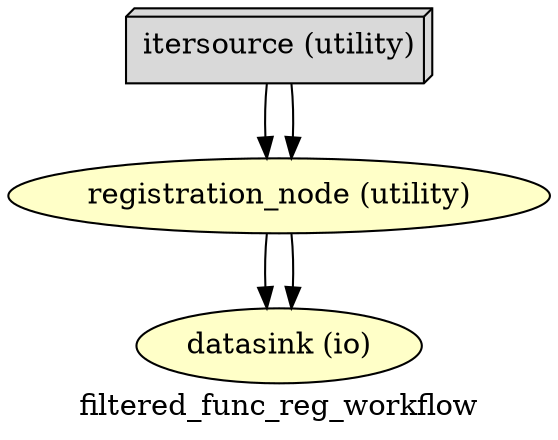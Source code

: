 digraph filtered_func_reg_workflow{
  label="filtered_func_reg_workflow";
  filtered_func_reg_workflow_itersource[label="itersource (utility)", shape=box3d,style=filled, color=black, colorscheme=greys7 fillcolor=2];
  filtered_func_reg_workflow_registration_node[label="registration_node (utility)", style=filled, fillcolor="#FFFFC8"];
  filtered_func_reg_workflow_datasink[label="datasink (io)", style=filled, fillcolor="#FFFFC8"];
  filtered_func_reg_workflow_itersource -> filtered_func_reg_workflow_registration_node;
  filtered_func_reg_workflow_itersource -> filtered_func_reg_workflow_registration_node;
  filtered_func_reg_workflow_registration_node -> filtered_func_reg_workflow_datasink;
  filtered_func_reg_workflow_registration_node -> filtered_func_reg_workflow_datasink;
}
